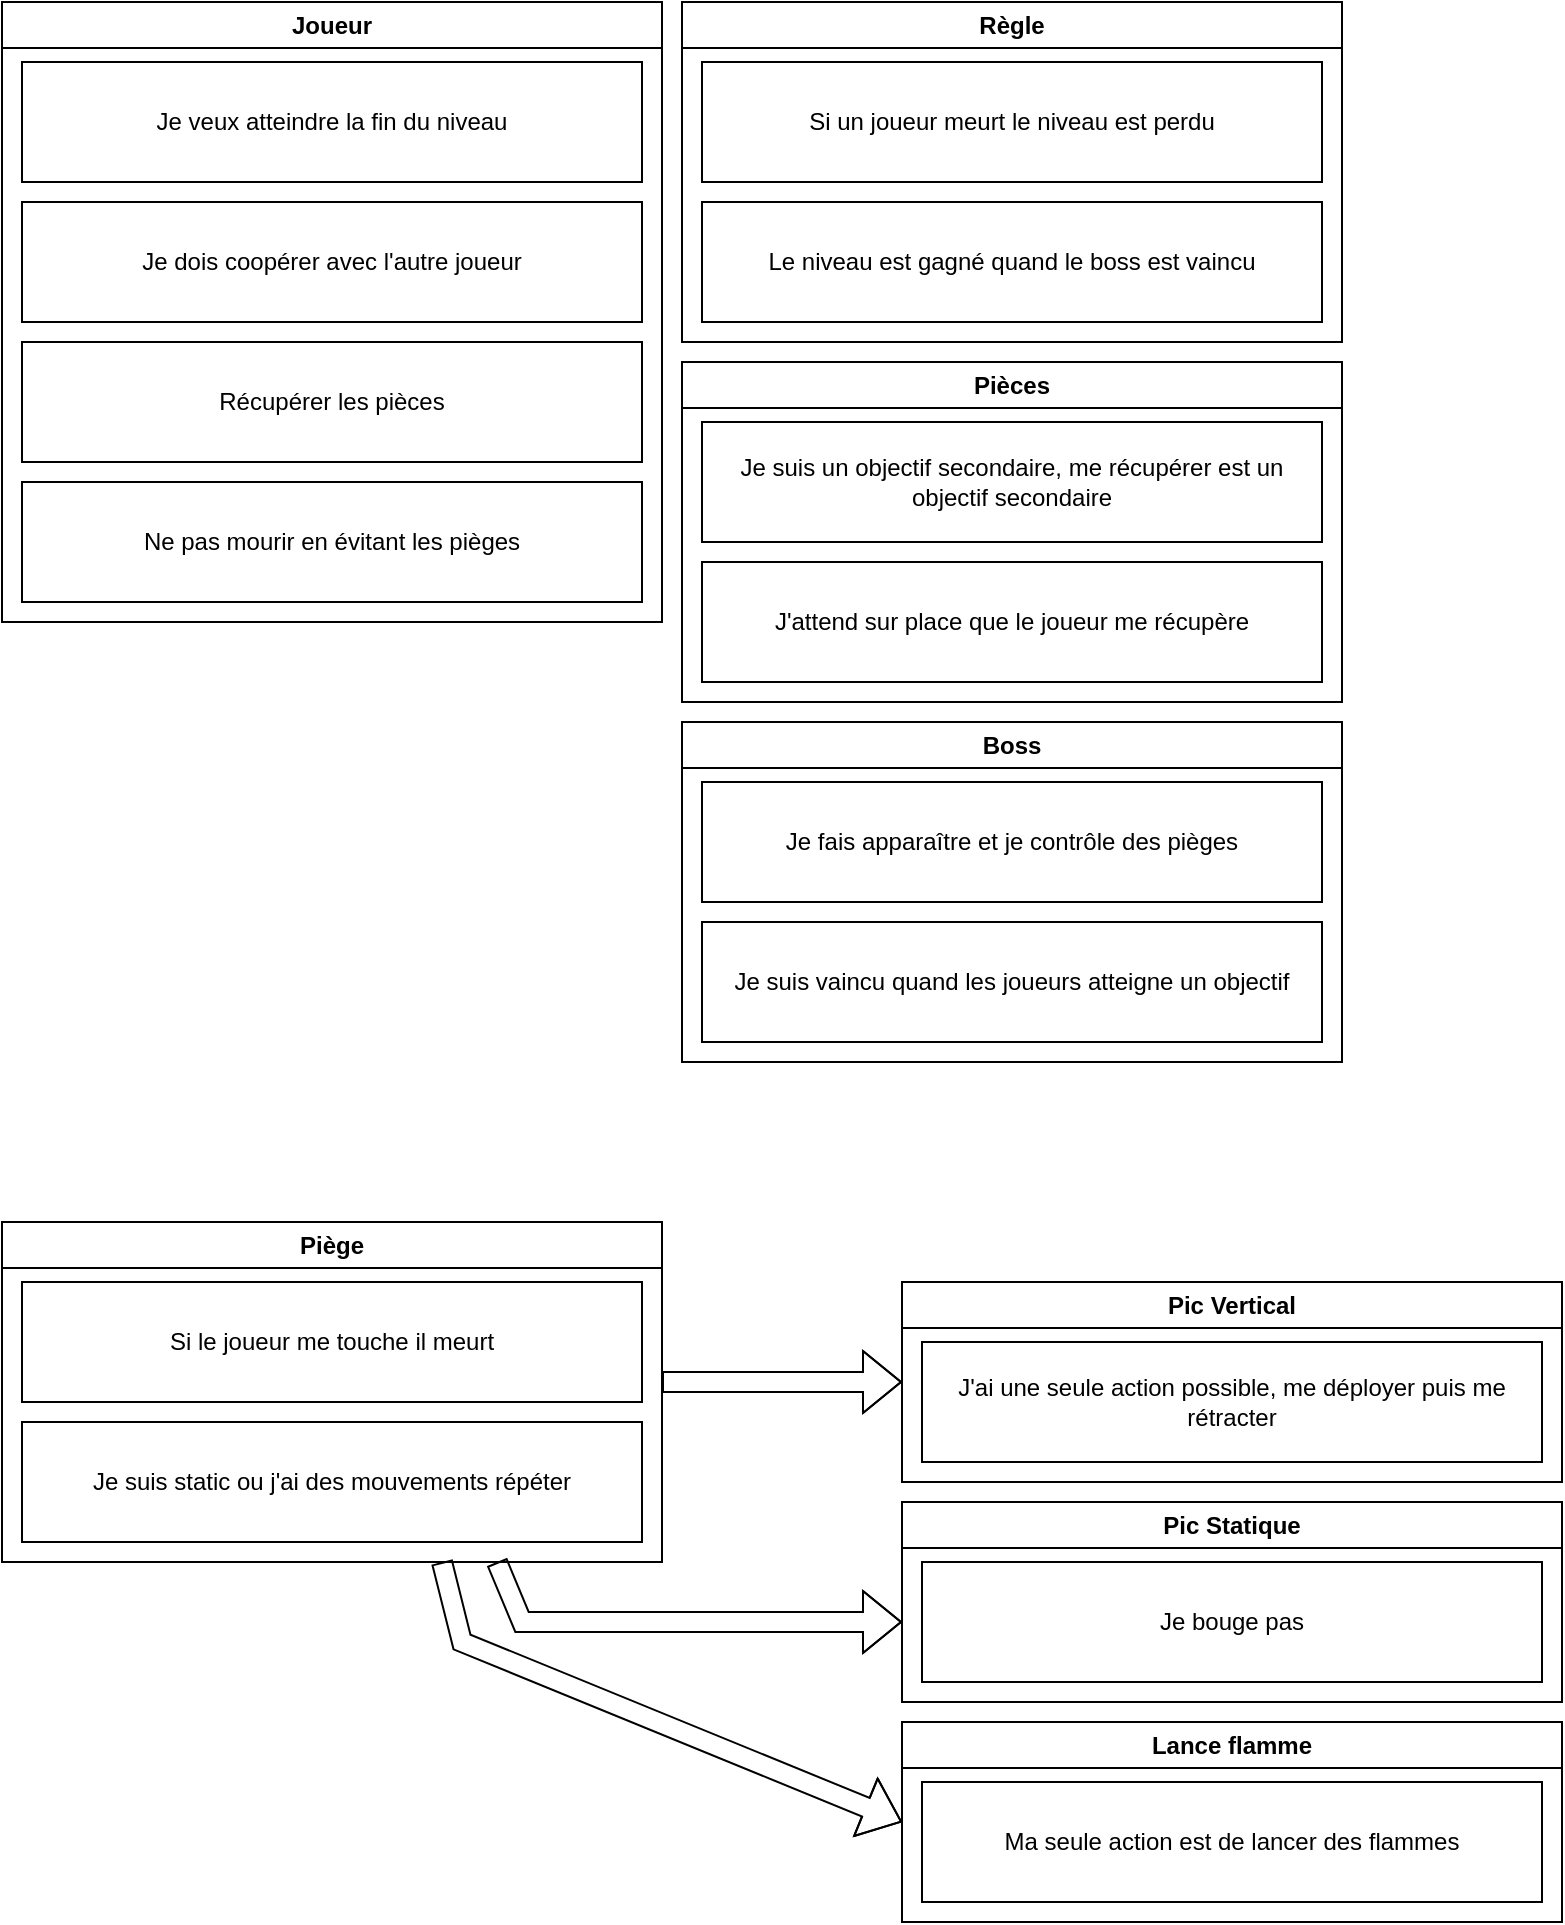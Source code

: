 <mxfile version="26.2.10">
  <diagram name="Page-1" id="lQxP0xsn9dwh4Z7V78RF">
    <mxGraphModel dx="2068" dy="1192" grid="1" gridSize="10" guides="1" tooltips="1" connect="1" arrows="1" fold="1" page="1" pageScale="1" pageWidth="827" pageHeight="1169" math="0" shadow="0">
      <root>
        <mxCell id="0" />
        <mxCell id="1" parent="0" />
        <mxCell id="nghysB6f6jKF5T_F9axY-2" value="Joueur" style="swimlane;whiteSpace=wrap;html=1;" vertex="1" parent="1">
          <mxGeometry x="10" y="20" width="330" height="310" as="geometry" />
        </mxCell>
        <mxCell id="nghysB6f6jKF5T_F9axY-3" value="Je veux atteindre la fin du niveau" style="rounded=0;whiteSpace=wrap;html=1;" vertex="1" parent="nghysB6f6jKF5T_F9axY-2">
          <mxGeometry x="10" y="30" width="310" height="60" as="geometry" />
        </mxCell>
        <mxCell id="nghysB6f6jKF5T_F9axY-6" value="Je dois coopérer avec l&#39;autre joueur" style="rounded=0;whiteSpace=wrap;html=1;" vertex="1" parent="nghysB6f6jKF5T_F9axY-2">
          <mxGeometry x="10" y="100" width="310" height="60" as="geometry" />
        </mxCell>
        <mxCell id="nghysB6f6jKF5T_F9axY-7" value="Récupérer les pièces" style="rounded=0;whiteSpace=wrap;html=1;" vertex="1" parent="nghysB6f6jKF5T_F9axY-2">
          <mxGeometry x="10" y="170" width="310" height="60" as="geometry" />
        </mxCell>
        <mxCell id="nghysB6f6jKF5T_F9axY-8" value="Ne pas mourir en évitant les pièges" style="rounded=0;whiteSpace=wrap;html=1;" vertex="1" parent="nghysB6f6jKF5T_F9axY-2">
          <mxGeometry x="10" y="240" width="310" height="60" as="geometry" />
        </mxCell>
        <mxCell id="nghysB6f6jKF5T_F9axY-9" value="Règle" style="swimlane;whiteSpace=wrap;html=1;" vertex="1" parent="1">
          <mxGeometry x="350" y="20" width="330" height="170" as="geometry" />
        </mxCell>
        <mxCell id="nghysB6f6jKF5T_F9axY-10" value="Si un joueur meurt le niveau est perdu" style="rounded=0;whiteSpace=wrap;html=1;" vertex="1" parent="nghysB6f6jKF5T_F9axY-9">
          <mxGeometry x="10" y="30" width="310" height="60" as="geometry" />
        </mxCell>
        <mxCell id="nghysB6f6jKF5T_F9axY-11" value="Le niveau est gagné quand le boss est vaincu" style="rounded=0;whiteSpace=wrap;html=1;" vertex="1" parent="nghysB6f6jKF5T_F9axY-9">
          <mxGeometry x="10" y="100" width="310" height="60" as="geometry" />
        </mxCell>
        <mxCell id="nghysB6f6jKF5T_F9axY-14" value="Piège" style="swimlane;whiteSpace=wrap;html=1;" vertex="1" parent="1">
          <mxGeometry x="10" y="630" width="330" height="170" as="geometry" />
        </mxCell>
        <mxCell id="nghysB6f6jKF5T_F9axY-15" value="Si le joueur me touche il meurt" style="rounded=0;whiteSpace=wrap;html=1;" vertex="1" parent="nghysB6f6jKF5T_F9axY-14">
          <mxGeometry x="10" y="30" width="310" height="60" as="geometry" />
        </mxCell>
        <mxCell id="nghysB6f6jKF5T_F9axY-16" value="Je suis static ou j&#39;ai des mouvements répéter" style="rounded=0;whiteSpace=wrap;html=1;" vertex="1" parent="nghysB6f6jKF5T_F9axY-14">
          <mxGeometry x="10" y="100" width="310" height="60" as="geometry" />
        </mxCell>
        <mxCell id="nghysB6f6jKF5T_F9axY-17" value="Boss" style="swimlane;whiteSpace=wrap;html=1;" vertex="1" parent="1">
          <mxGeometry x="350" y="380" width="330" height="170" as="geometry" />
        </mxCell>
        <mxCell id="nghysB6f6jKF5T_F9axY-18" value="Je fais apparaître et je contrôle des pièges" style="rounded=0;whiteSpace=wrap;html=1;" vertex="1" parent="nghysB6f6jKF5T_F9axY-17">
          <mxGeometry x="10" y="30" width="310" height="60" as="geometry" />
        </mxCell>
        <mxCell id="nghysB6f6jKF5T_F9axY-19" value="Je suis vaincu quand les joueurs atteigne un objectif" style="rounded=0;whiteSpace=wrap;html=1;" vertex="1" parent="nghysB6f6jKF5T_F9axY-17">
          <mxGeometry x="10" y="100" width="310" height="60" as="geometry" />
        </mxCell>
        <mxCell id="nghysB6f6jKF5T_F9axY-20" value="Pièces" style="swimlane;whiteSpace=wrap;html=1;" vertex="1" parent="1">
          <mxGeometry x="350" y="200" width="330" height="170" as="geometry" />
        </mxCell>
        <mxCell id="nghysB6f6jKF5T_F9axY-21" value="Je suis un objectif secondaire, me récupérer est un objectif secondaire" style="rounded=0;whiteSpace=wrap;html=1;" vertex="1" parent="nghysB6f6jKF5T_F9axY-20">
          <mxGeometry x="10" y="30" width="310" height="60" as="geometry" />
        </mxCell>
        <mxCell id="nghysB6f6jKF5T_F9axY-22" value="J&#39;attend sur place que le joueur me récupère" style="rounded=0;whiteSpace=wrap;html=1;" vertex="1" parent="nghysB6f6jKF5T_F9axY-20">
          <mxGeometry x="10" y="100" width="310" height="60" as="geometry" />
        </mxCell>
        <mxCell id="nghysB6f6jKF5T_F9axY-23" value="" style="shape=flexArrow;endArrow=classic;html=1;rounded=0;" edge="1" parent="1">
          <mxGeometry width="50" height="50" relative="1" as="geometry">
            <mxPoint x="340" y="710" as="sourcePoint" />
            <mxPoint x="460" y="710" as="targetPoint" />
            <Array as="points">
              <mxPoint x="380" y="710" />
            </Array>
          </mxGeometry>
        </mxCell>
        <mxCell id="nghysB6f6jKF5T_F9axY-24" value="Pic Vertical" style="swimlane;whiteSpace=wrap;html=1;" vertex="1" parent="1">
          <mxGeometry x="460" y="660" width="330" height="100" as="geometry" />
        </mxCell>
        <mxCell id="nghysB6f6jKF5T_F9axY-25" value="J&#39;ai une seule action possible, me déployer puis me rétracter" style="rounded=0;whiteSpace=wrap;html=1;" vertex="1" parent="nghysB6f6jKF5T_F9axY-24">
          <mxGeometry x="10" y="30" width="310" height="60" as="geometry" />
        </mxCell>
        <mxCell id="nghysB6f6jKF5T_F9axY-27" value="" style="shape=flexArrow;endArrow=classic;html=1;rounded=0;exitX=0.75;exitY=1;exitDx=0;exitDy=0;" edge="1" parent="1" source="nghysB6f6jKF5T_F9axY-14">
          <mxGeometry width="50" height="50" relative="1" as="geometry">
            <mxPoint x="150" y="800" as="sourcePoint" />
            <mxPoint x="460" y="830" as="targetPoint" />
            <Array as="points">
              <mxPoint x="270" y="830" />
            </Array>
          </mxGeometry>
        </mxCell>
        <mxCell id="nghysB6f6jKF5T_F9axY-28" value="Pic Statique" style="swimlane;whiteSpace=wrap;html=1;" vertex="1" parent="1">
          <mxGeometry x="460" y="770" width="330" height="100" as="geometry" />
        </mxCell>
        <mxCell id="nghysB6f6jKF5T_F9axY-29" value="Je bouge pas" style="rounded=0;whiteSpace=wrap;html=1;" vertex="1" parent="nghysB6f6jKF5T_F9axY-28">
          <mxGeometry x="10" y="30" width="310" height="60" as="geometry" />
        </mxCell>
        <mxCell id="nghysB6f6jKF5T_F9axY-30" value="Lance flamme" style="swimlane;whiteSpace=wrap;html=1;" vertex="1" parent="1">
          <mxGeometry x="460" y="880" width="330" height="100" as="geometry" />
        </mxCell>
        <mxCell id="nghysB6f6jKF5T_F9axY-31" value="Ma seule action est de lancer des flammes" style="rounded=0;whiteSpace=wrap;html=1;" vertex="1" parent="nghysB6f6jKF5T_F9axY-30">
          <mxGeometry x="10" y="30" width="310" height="60" as="geometry" />
        </mxCell>
        <mxCell id="nghysB6f6jKF5T_F9axY-32" value="" style="shape=flexArrow;endArrow=classic;html=1;rounded=0;entryX=0;entryY=0.5;entryDx=0;entryDy=0;" edge="1" parent="1" target="nghysB6f6jKF5T_F9axY-30">
          <mxGeometry width="50" height="50" relative="1" as="geometry">
            <mxPoint x="230" y="800" as="sourcePoint" />
            <mxPoint x="470" y="840" as="targetPoint" />
            <Array as="points">
              <mxPoint x="240" y="840" />
            </Array>
          </mxGeometry>
        </mxCell>
      </root>
    </mxGraphModel>
  </diagram>
</mxfile>
